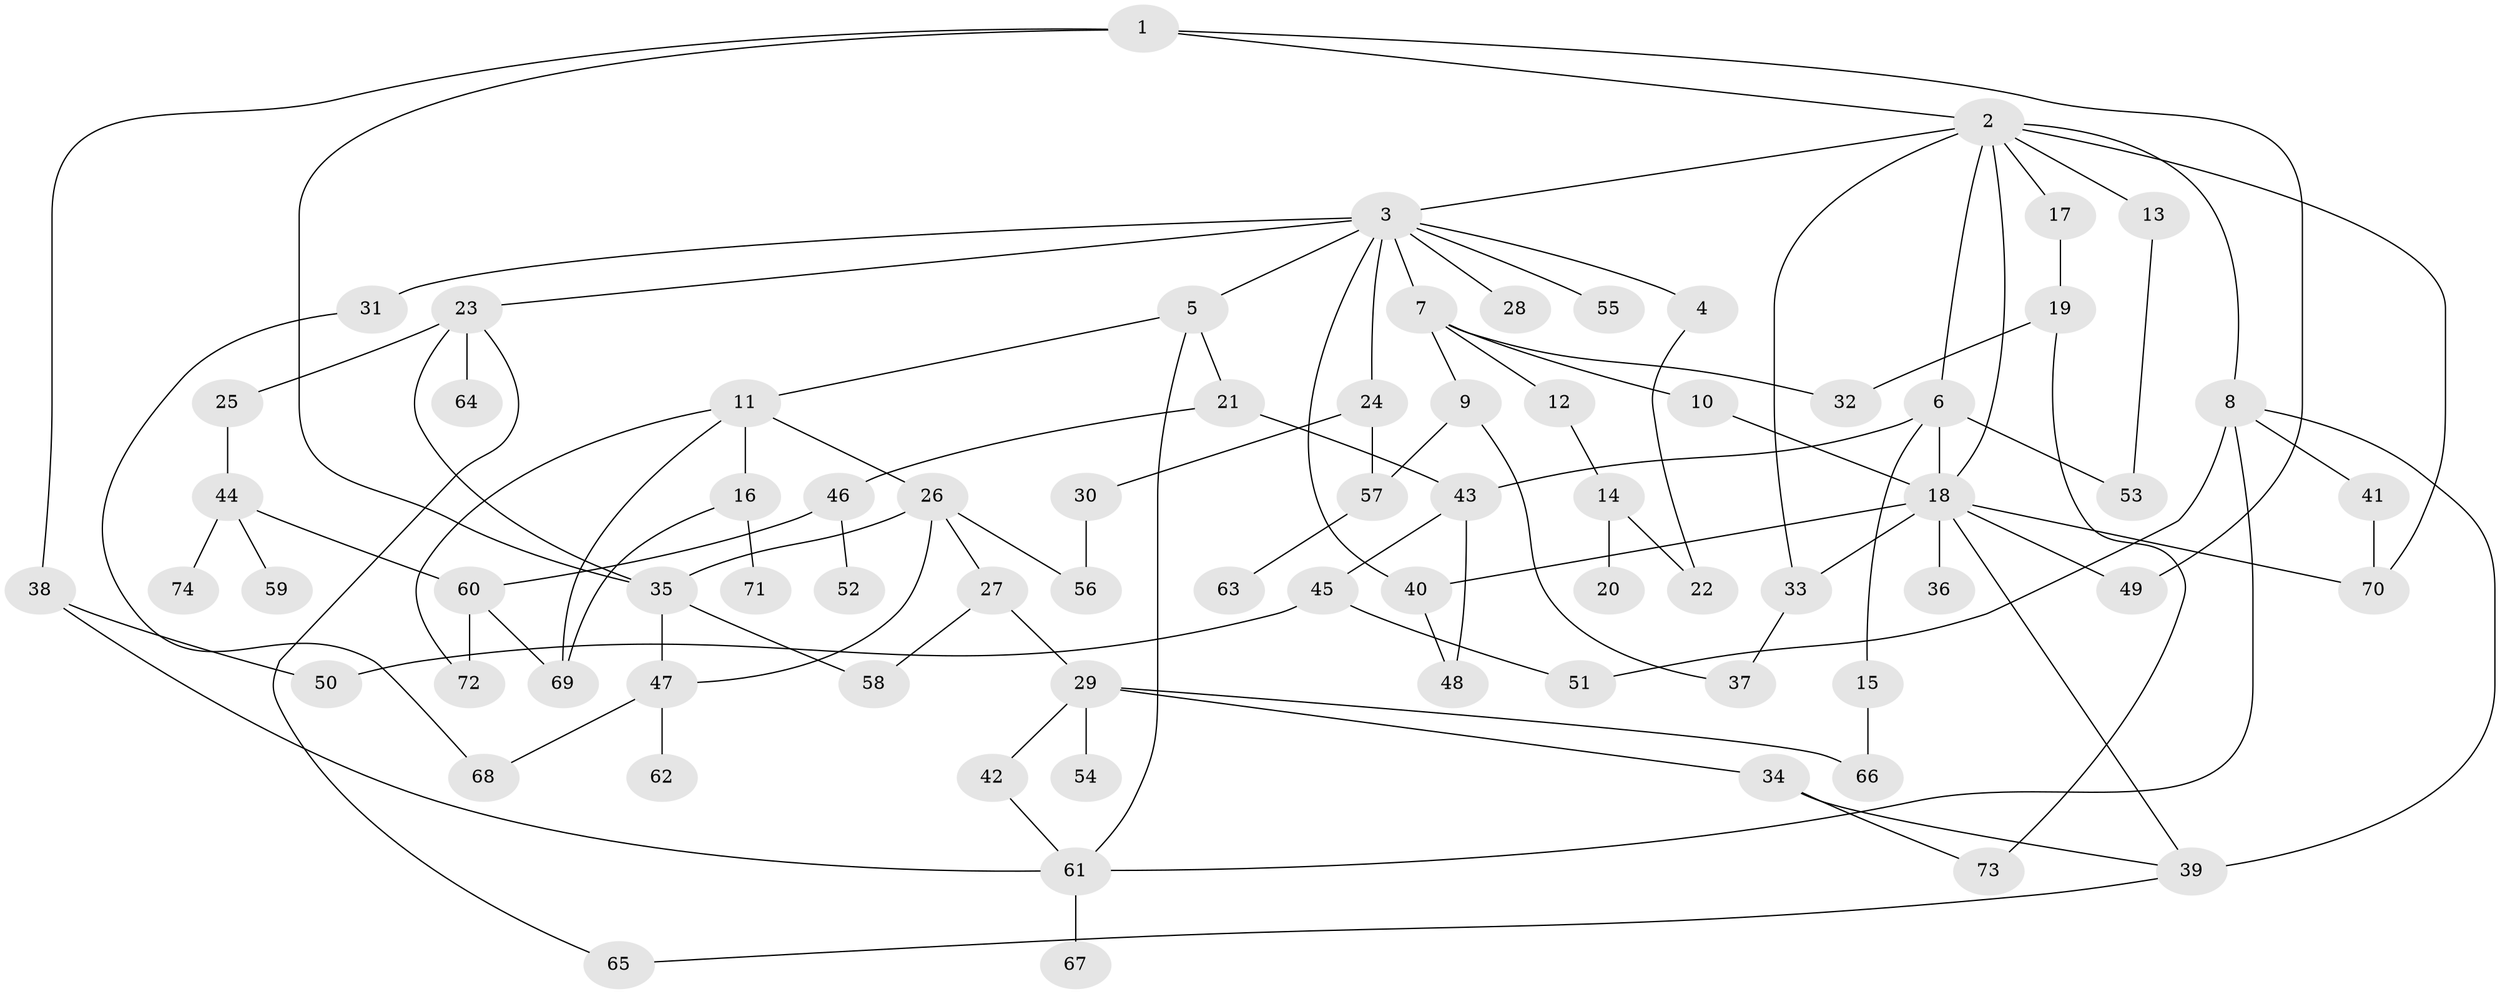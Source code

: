 // Generated by graph-tools (version 1.1) at 2025/01/03/09/25 03:01:09]
// undirected, 74 vertices, 107 edges
graph export_dot {
graph [start="1"]
  node [color=gray90,style=filled];
  1;
  2;
  3;
  4;
  5;
  6;
  7;
  8;
  9;
  10;
  11;
  12;
  13;
  14;
  15;
  16;
  17;
  18;
  19;
  20;
  21;
  22;
  23;
  24;
  25;
  26;
  27;
  28;
  29;
  30;
  31;
  32;
  33;
  34;
  35;
  36;
  37;
  38;
  39;
  40;
  41;
  42;
  43;
  44;
  45;
  46;
  47;
  48;
  49;
  50;
  51;
  52;
  53;
  54;
  55;
  56;
  57;
  58;
  59;
  60;
  61;
  62;
  63;
  64;
  65;
  66;
  67;
  68;
  69;
  70;
  71;
  72;
  73;
  74;
  1 -- 2;
  1 -- 38;
  1 -- 49;
  1 -- 35;
  2 -- 3;
  2 -- 6;
  2 -- 8;
  2 -- 13;
  2 -- 17;
  2 -- 18;
  2 -- 33;
  2 -- 70;
  3 -- 4;
  3 -- 5;
  3 -- 7;
  3 -- 23;
  3 -- 24;
  3 -- 28;
  3 -- 31;
  3 -- 55;
  3 -- 40;
  4 -- 22;
  5 -- 11;
  5 -- 21;
  5 -- 61;
  6 -- 15;
  6 -- 53;
  6 -- 43;
  6 -- 18;
  7 -- 9;
  7 -- 10;
  7 -- 12;
  7 -- 32;
  8 -- 39;
  8 -- 41;
  8 -- 51;
  8 -- 61;
  9 -- 37;
  9 -- 57;
  10 -- 18;
  11 -- 16;
  11 -- 26;
  11 -- 69;
  11 -- 72;
  12 -- 14;
  13 -- 53;
  14 -- 20;
  14 -- 22;
  15 -- 66;
  16 -- 71;
  16 -- 69;
  17 -- 19;
  18 -- 36;
  18 -- 40;
  18 -- 70;
  18 -- 33;
  18 -- 39;
  18 -- 49;
  19 -- 73;
  19 -- 32;
  21 -- 43;
  21 -- 46;
  23 -- 25;
  23 -- 64;
  23 -- 35;
  23 -- 65;
  24 -- 30;
  24 -- 57;
  25 -- 44;
  26 -- 27;
  26 -- 35;
  26 -- 47;
  26 -- 56;
  27 -- 29;
  27 -- 58;
  29 -- 34;
  29 -- 42;
  29 -- 54;
  29 -- 66;
  30 -- 56;
  31 -- 68;
  33 -- 37;
  34 -- 73;
  34 -- 39;
  35 -- 58;
  35 -- 47;
  38 -- 50;
  38 -- 61;
  39 -- 65;
  40 -- 48;
  41 -- 70;
  42 -- 61;
  43 -- 45;
  43 -- 48;
  44 -- 59;
  44 -- 74;
  44 -- 60;
  45 -- 51;
  45 -- 50;
  46 -- 52;
  46 -- 60;
  47 -- 62;
  47 -- 68;
  57 -- 63;
  60 -- 69;
  60 -- 72;
  61 -- 67;
}
